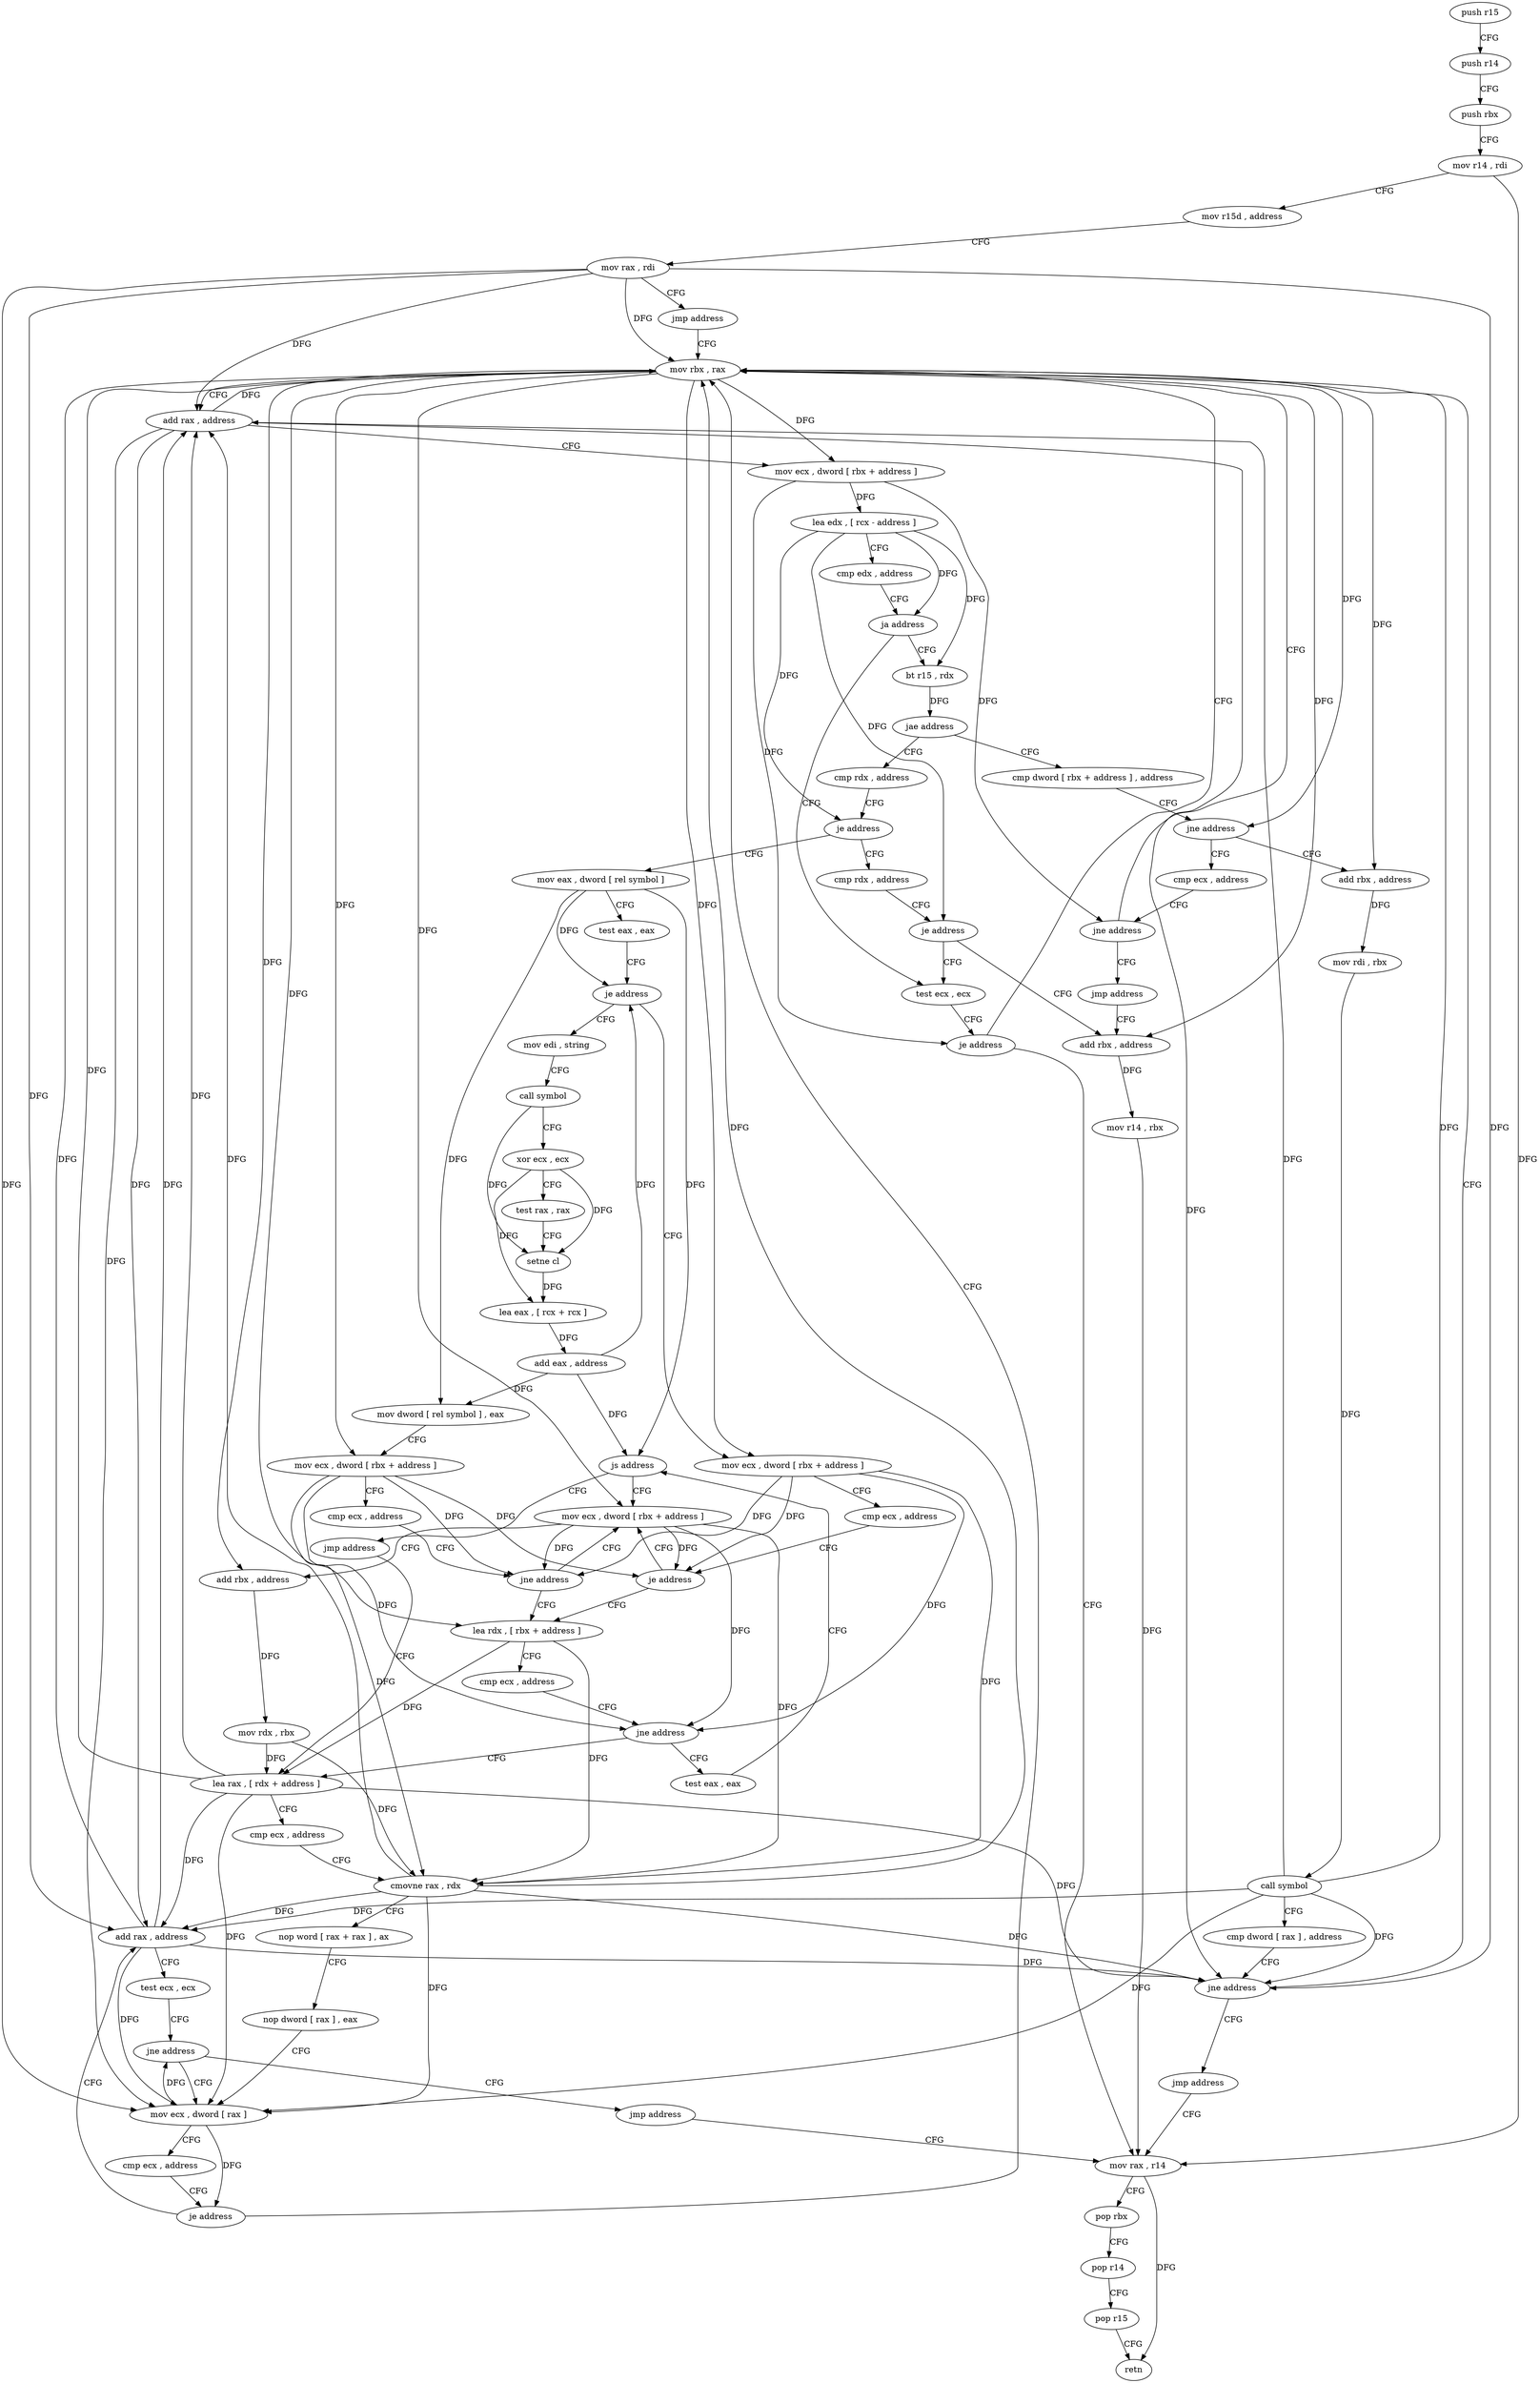 digraph "func" {
"4423040" [label = "push r15" ]
"4423042" [label = "push r14" ]
"4423044" [label = "push rbx" ]
"4423045" [label = "mov r14 , rdi" ]
"4423048" [label = "mov r15d , address" ]
"4423054" [label = "mov rax , rdi" ]
"4423057" [label = "jmp address" ]
"4423096" [label = "mov rbx , rax" ]
"4423099" [label = "add rax , address" ]
"4423103" [label = "mov ecx , dword [ rbx + address ]" ]
"4423106" [label = "lea edx , [ rcx - address ]" ]
"4423109" [label = "cmp edx , address" ]
"4423112" [label = "ja address" ]
"4423088" [label = "test ecx , ecx" ]
"4423114" [label = "bt r15 , rdx" ]
"4423090" [label = "je address" ]
"4423292" [label = "mov rax , r14" ]
"4423118" [label = "jae address" ]
"4423072" [label = "cmp rdx , address" ]
"4423120" [label = "cmp dword [ rbx + address ] , address" ]
"4423295" [label = "pop rbx" ]
"4423296" [label = "pop r14" ]
"4423298" [label = "pop r15" ]
"4423300" [label = "retn" ]
"4423076" [label = "je address" ]
"4423159" [label = "mov eax , dword [ rel symbol ]" ]
"4423078" [label = "cmp rdx , address" ]
"4423124" [label = "jne address" ]
"4423152" [label = "cmp ecx , address" ]
"4423126" [label = "add rbx , address" ]
"4423165" [label = "test eax , eax" ]
"4423167" [label = "je address" ]
"4423192" [label = "mov edi , string" ]
"4423169" [label = "mov ecx , dword [ rbx + address ]" ]
"4423082" [label = "je address" ]
"4423285" [label = "add rbx , address" ]
"4423155" [label = "jne address" ]
"4423157" [label = "jmp address" ]
"4423130" [label = "mov rdi , rbx" ]
"4423133" [label = "call symbol" ]
"4423138" [label = "cmp dword [ rax ] , address" ]
"4423141" [label = "jne address" ]
"4423143" [label = "jmp address" ]
"4423197" [label = "call symbol" ]
"4423202" [label = "xor ecx , ecx" ]
"4423204" [label = "test rax , rax" ]
"4423207" [label = "setne cl" ]
"4423210" [label = "lea eax , [ rcx + rcx ]" ]
"4423213" [label = "add eax , address" ]
"4423216" [label = "mov dword [ rel symbol ] , eax" ]
"4423222" [label = "mov ecx , dword [ rbx + address ]" ]
"4423225" [label = "cmp ecx , address" ]
"4423228" [label = "jne address" ]
"4423177" [label = "lea rdx , [ rbx + address ]" ]
"4423230" [label = "mov ecx , dword [ rbx + address ]" ]
"4423172" [label = "cmp ecx , address" ]
"4423175" [label = "je address" ]
"4423289" [label = "mov r14 , rbx" ]
"4423181" [label = "cmp ecx , address" ]
"4423184" [label = "jne address" ]
"4423240" [label = "lea rax , [ rdx + address ]" ]
"4423186" [label = "test eax , eax" ]
"4423233" [label = "add rbx , address" ]
"4423237" [label = "mov rdx , rbx" ]
"4423244" [label = "cmp ecx , address" ]
"4423247" [label = "cmovne rax , rdx" ]
"4423251" [label = "nop word [ rax + rax ] , ax" ]
"4423261" [label = "nop dword [ rax ] , eax" ]
"4423264" [label = "mov ecx , dword [ rax ]" ]
"4423188" [label = "js address" ]
"4423190" [label = "jmp address" ]
"4423275" [label = "add rax , address" ]
"4423279" [label = "test ecx , ecx" ]
"4423281" [label = "jne address" ]
"4423283" [label = "jmp address" ]
"4423266" [label = "cmp ecx , address" ]
"4423269" [label = "je address" ]
"4423040" -> "4423042" [ label = "CFG" ]
"4423042" -> "4423044" [ label = "CFG" ]
"4423044" -> "4423045" [ label = "CFG" ]
"4423045" -> "4423048" [ label = "CFG" ]
"4423045" -> "4423292" [ label = "DFG" ]
"4423048" -> "4423054" [ label = "CFG" ]
"4423054" -> "4423057" [ label = "CFG" ]
"4423054" -> "4423096" [ label = "DFG" ]
"4423054" -> "4423099" [ label = "DFG" ]
"4423054" -> "4423141" [ label = "DFG" ]
"4423054" -> "4423264" [ label = "DFG" ]
"4423054" -> "4423275" [ label = "DFG" ]
"4423057" -> "4423096" [ label = "CFG" ]
"4423096" -> "4423099" [ label = "CFG" ]
"4423096" -> "4423103" [ label = "DFG" ]
"4423096" -> "4423124" [ label = "DFG" ]
"4423096" -> "4423126" [ label = "DFG" ]
"4423096" -> "4423222" [ label = "DFG" ]
"4423096" -> "4423169" [ label = "DFG" ]
"4423096" -> "4423285" [ label = "DFG" ]
"4423096" -> "4423177" [ label = "DFG" ]
"4423096" -> "4423230" [ label = "DFG" ]
"4423096" -> "4423233" [ label = "DFG" ]
"4423099" -> "4423103" [ label = "CFG" ]
"4423099" -> "4423096" [ label = "DFG" ]
"4423099" -> "4423141" [ label = "DFG" ]
"4423099" -> "4423264" [ label = "DFG" ]
"4423099" -> "4423275" [ label = "DFG" ]
"4423103" -> "4423106" [ label = "DFG" ]
"4423103" -> "4423090" [ label = "DFG" ]
"4423103" -> "4423155" [ label = "DFG" ]
"4423106" -> "4423109" [ label = "CFG" ]
"4423106" -> "4423112" [ label = "DFG" ]
"4423106" -> "4423114" [ label = "DFG" ]
"4423106" -> "4423076" [ label = "DFG" ]
"4423106" -> "4423082" [ label = "DFG" ]
"4423109" -> "4423112" [ label = "CFG" ]
"4423112" -> "4423088" [ label = "CFG" ]
"4423112" -> "4423114" [ label = "CFG" ]
"4423088" -> "4423090" [ label = "CFG" ]
"4423114" -> "4423118" [ label = "DFG" ]
"4423090" -> "4423292" [ label = "CFG" ]
"4423090" -> "4423096" [ label = "CFG" ]
"4423292" -> "4423295" [ label = "CFG" ]
"4423292" -> "4423300" [ label = "DFG" ]
"4423118" -> "4423072" [ label = "CFG" ]
"4423118" -> "4423120" [ label = "CFG" ]
"4423072" -> "4423076" [ label = "CFG" ]
"4423120" -> "4423124" [ label = "CFG" ]
"4423295" -> "4423296" [ label = "CFG" ]
"4423296" -> "4423298" [ label = "CFG" ]
"4423298" -> "4423300" [ label = "CFG" ]
"4423076" -> "4423159" [ label = "CFG" ]
"4423076" -> "4423078" [ label = "CFG" ]
"4423159" -> "4423165" [ label = "CFG" ]
"4423159" -> "4423167" [ label = "DFG" ]
"4423159" -> "4423216" [ label = "DFG" ]
"4423159" -> "4423188" [ label = "DFG" ]
"4423078" -> "4423082" [ label = "CFG" ]
"4423124" -> "4423152" [ label = "CFG" ]
"4423124" -> "4423126" [ label = "CFG" ]
"4423152" -> "4423155" [ label = "CFG" ]
"4423126" -> "4423130" [ label = "DFG" ]
"4423165" -> "4423167" [ label = "CFG" ]
"4423167" -> "4423192" [ label = "CFG" ]
"4423167" -> "4423169" [ label = "CFG" ]
"4423192" -> "4423197" [ label = "CFG" ]
"4423169" -> "4423172" [ label = "CFG" ]
"4423169" -> "4423228" [ label = "DFG" ]
"4423169" -> "4423175" [ label = "DFG" ]
"4423169" -> "4423184" [ label = "DFG" ]
"4423169" -> "4423247" [ label = "DFG" ]
"4423082" -> "4423285" [ label = "CFG" ]
"4423082" -> "4423088" [ label = "CFG" ]
"4423285" -> "4423289" [ label = "DFG" ]
"4423155" -> "4423096" [ label = "CFG" ]
"4423155" -> "4423157" [ label = "CFG" ]
"4423157" -> "4423285" [ label = "CFG" ]
"4423130" -> "4423133" [ label = "DFG" ]
"4423133" -> "4423138" [ label = "CFG" ]
"4423133" -> "4423096" [ label = "DFG" ]
"4423133" -> "4423099" [ label = "DFG" ]
"4423133" -> "4423141" [ label = "DFG" ]
"4423133" -> "4423264" [ label = "DFG" ]
"4423133" -> "4423275" [ label = "DFG" ]
"4423138" -> "4423141" [ label = "CFG" ]
"4423141" -> "4423096" [ label = "CFG" ]
"4423141" -> "4423143" [ label = "CFG" ]
"4423143" -> "4423292" [ label = "CFG" ]
"4423197" -> "4423202" [ label = "CFG" ]
"4423197" -> "4423207" [ label = "DFG" ]
"4423202" -> "4423204" [ label = "CFG" ]
"4423202" -> "4423207" [ label = "DFG" ]
"4423202" -> "4423210" [ label = "DFG" ]
"4423204" -> "4423207" [ label = "CFG" ]
"4423207" -> "4423210" [ label = "DFG" ]
"4423210" -> "4423213" [ label = "DFG" ]
"4423213" -> "4423216" [ label = "DFG" ]
"4423213" -> "4423167" [ label = "DFG" ]
"4423213" -> "4423188" [ label = "DFG" ]
"4423216" -> "4423222" [ label = "CFG" ]
"4423222" -> "4423225" [ label = "CFG" ]
"4423222" -> "4423228" [ label = "DFG" ]
"4423222" -> "4423175" [ label = "DFG" ]
"4423222" -> "4423184" [ label = "DFG" ]
"4423222" -> "4423247" [ label = "DFG" ]
"4423225" -> "4423228" [ label = "CFG" ]
"4423228" -> "4423177" [ label = "CFG" ]
"4423228" -> "4423230" [ label = "CFG" ]
"4423177" -> "4423181" [ label = "CFG" ]
"4423177" -> "4423240" [ label = "DFG" ]
"4423177" -> "4423247" [ label = "DFG" ]
"4423230" -> "4423233" [ label = "CFG" ]
"4423230" -> "4423228" [ label = "DFG" ]
"4423230" -> "4423175" [ label = "DFG" ]
"4423230" -> "4423184" [ label = "DFG" ]
"4423230" -> "4423247" [ label = "DFG" ]
"4423172" -> "4423175" [ label = "CFG" ]
"4423175" -> "4423230" [ label = "CFG" ]
"4423175" -> "4423177" [ label = "CFG" ]
"4423289" -> "4423292" [ label = "DFG" ]
"4423181" -> "4423184" [ label = "CFG" ]
"4423184" -> "4423240" [ label = "CFG" ]
"4423184" -> "4423186" [ label = "CFG" ]
"4423240" -> "4423244" [ label = "CFG" ]
"4423240" -> "4423096" [ label = "DFG" ]
"4423240" -> "4423099" [ label = "DFG" ]
"4423240" -> "4423141" [ label = "DFG" ]
"4423240" -> "4423264" [ label = "DFG" ]
"4423240" -> "4423275" [ label = "DFG" ]
"4423186" -> "4423188" [ label = "CFG" ]
"4423233" -> "4423237" [ label = "DFG" ]
"4423237" -> "4423240" [ label = "DFG" ]
"4423237" -> "4423247" [ label = "DFG" ]
"4423244" -> "4423247" [ label = "CFG" ]
"4423247" -> "4423251" [ label = "CFG" ]
"4423247" -> "4423096" [ label = "DFG" ]
"4423247" -> "4423099" [ label = "DFG" ]
"4423247" -> "4423141" [ label = "DFG" ]
"4423247" -> "4423264" [ label = "DFG" ]
"4423247" -> "4423275" [ label = "DFG" ]
"4423251" -> "4423261" [ label = "CFG" ]
"4423261" -> "4423264" [ label = "CFG" ]
"4423264" -> "4423266" [ label = "CFG" ]
"4423264" -> "4423269" [ label = "DFG" ]
"4423264" -> "4423281" [ label = "DFG" ]
"4423188" -> "4423230" [ label = "CFG" ]
"4423188" -> "4423190" [ label = "CFG" ]
"4423190" -> "4423240" [ label = "CFG" ]
"4423275" -> "4423279" [ label = "CFG" ]
"4423275" -> "4423096" [ label = "DFG" ]
"4423275" -> "4423099" [ label = "DFG" ]
"4423275" -> "4423141" [ label = "DFG" ]
"4423275" -> "4423264" [ label = "DFG" ]
"4423279" -> "4423281" [ label = "CFG" ]
"4423281" -> "4423264" [ label = "CFG" ]
"4423281" -> "4423283" [ label = "CFG" ]
"4423283" -> "4423292" [ label = "CFG" ]
"4423266" -> "4423269" [ label = "CFG" ]
"4423269" -> "4423096" [ label = "CFG" ]
"4423269" -> "4423275" [ label = "CFG" ]
}
